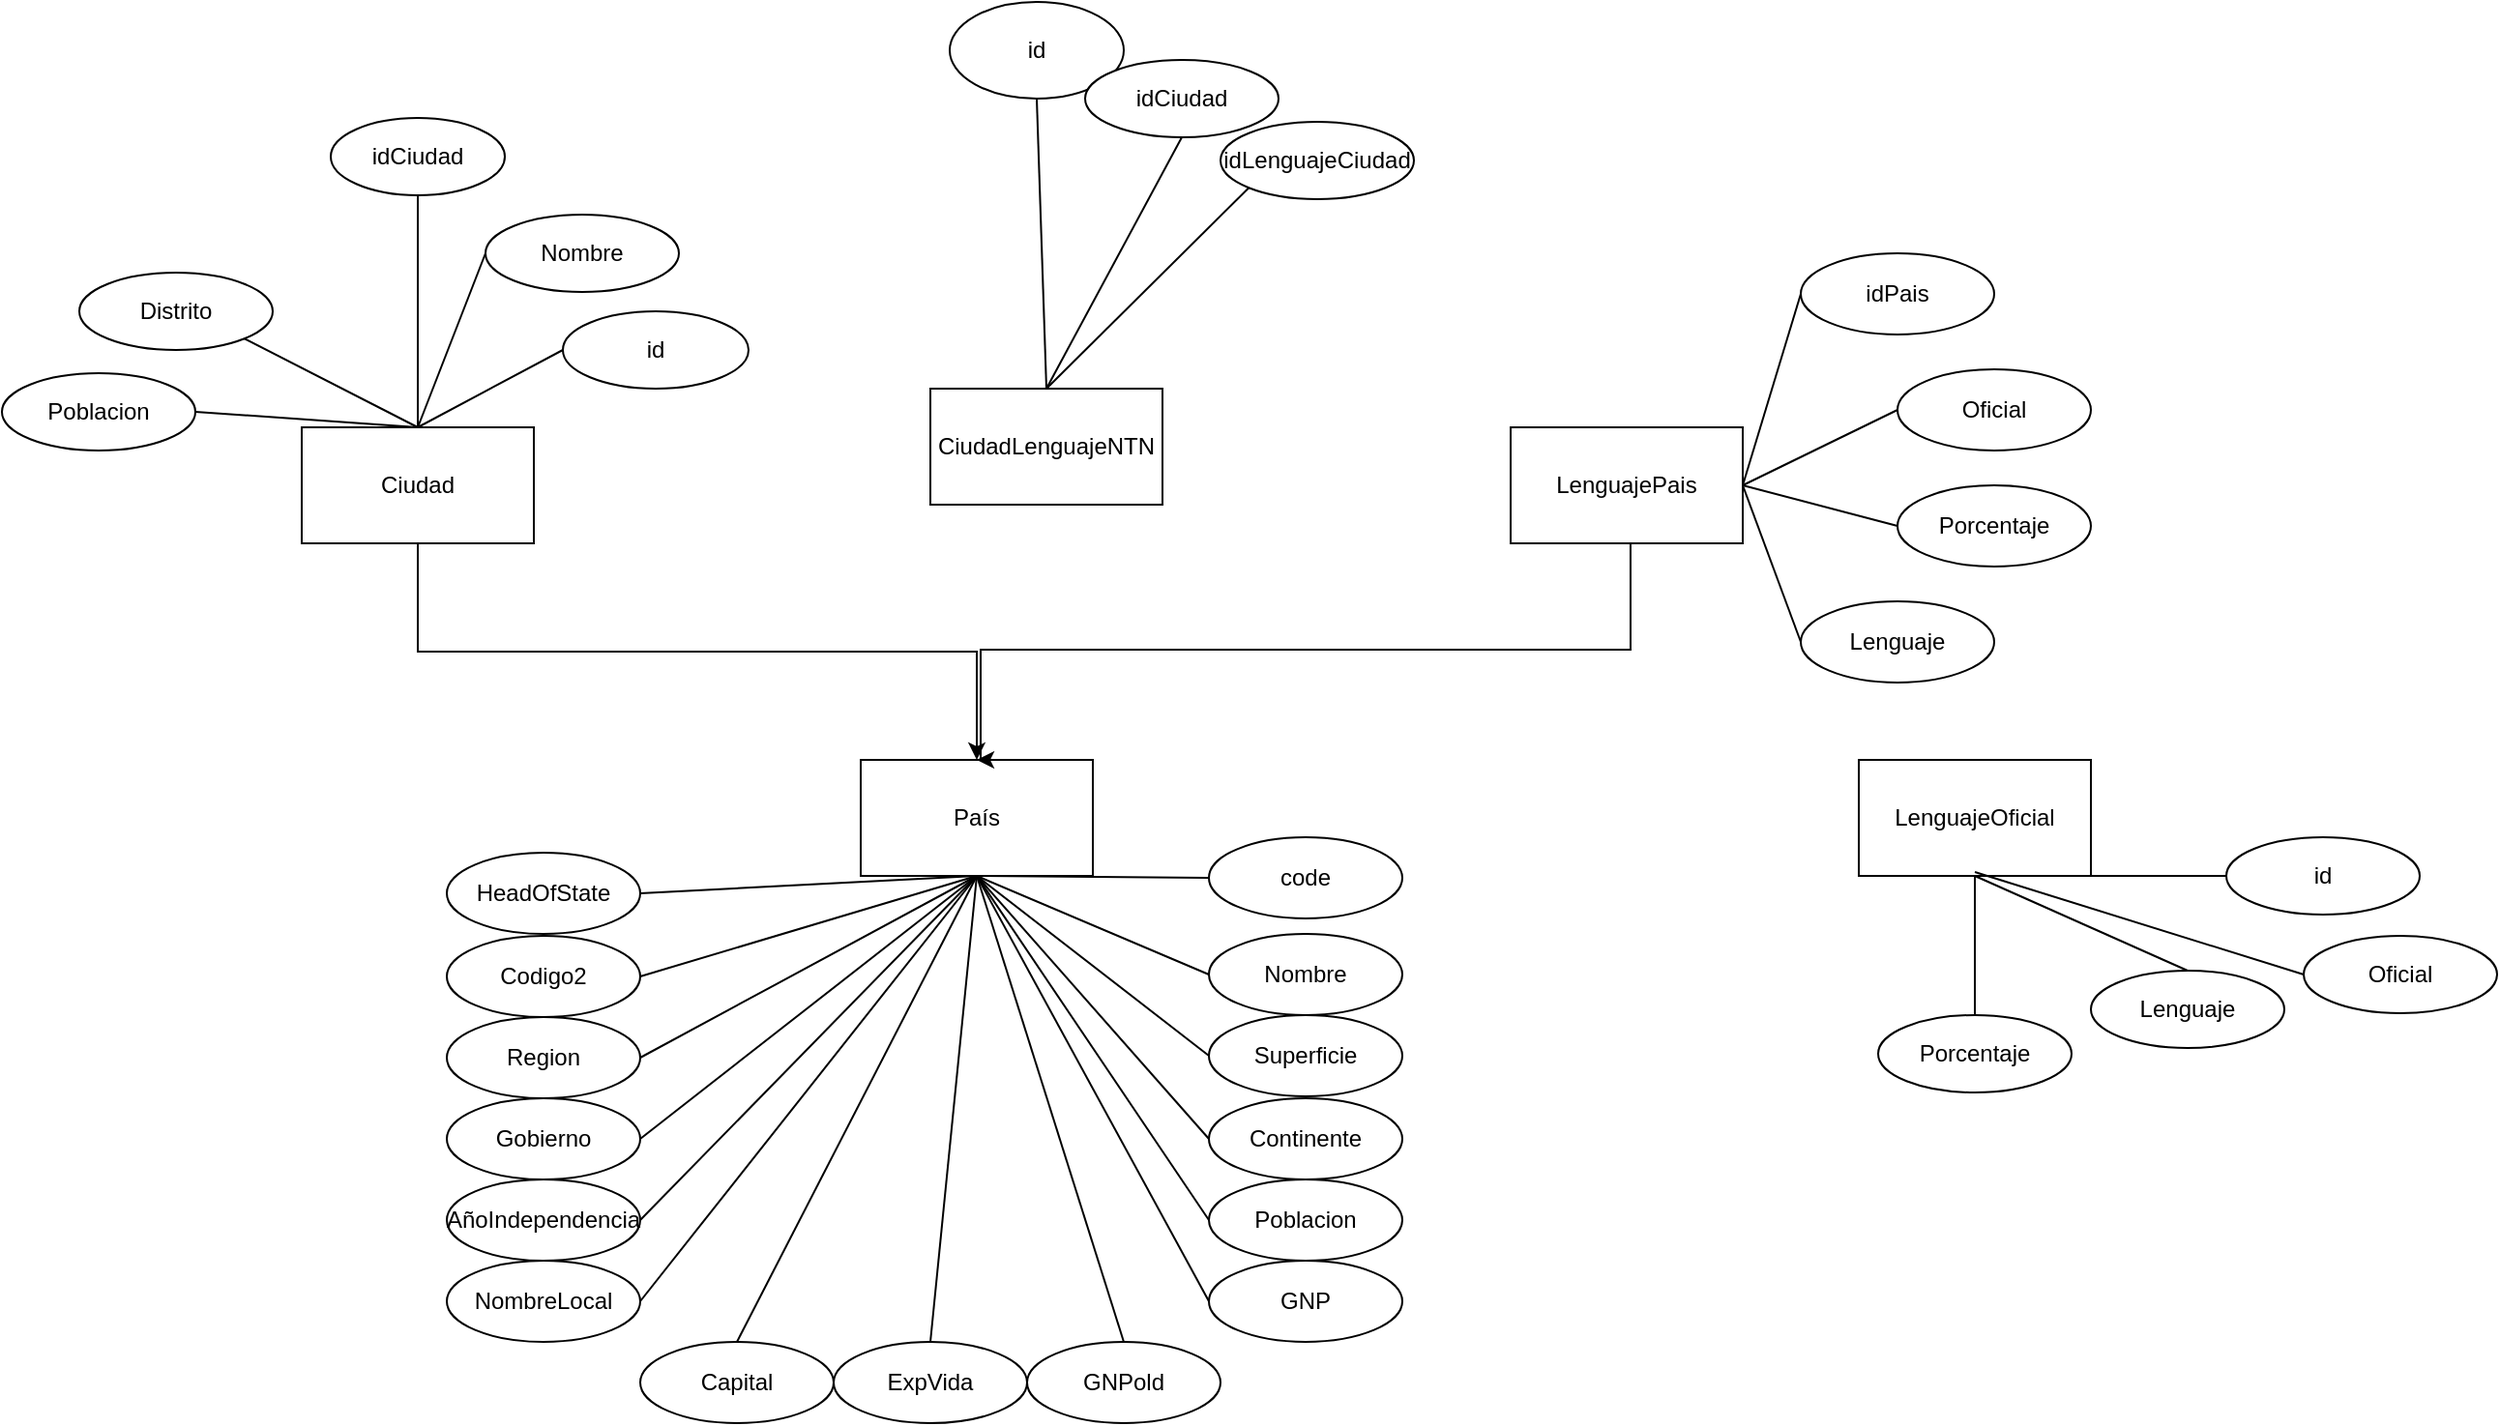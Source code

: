 <mxfile version="22.1.4" type="github">
  <diagram name="Página-1" id="QW3_HEI0pnz6f-6xpjjs">
    <mxGraphModel dx="1291" dy="1513" grid="1" gridSize="10" guides="1" tooltips="1" connect="1" arrows="1" fold="1" page="1" pageScale="1" pageWidth="1169" pageHeight="827" math="0" shadow="0">
      <root>
        <mxCell id="0" />
        <mxCell id="1" parent="0" />
        <mxCell id="LEDxgaxIy0SYVkINa124-1" value="País" style="rounded=0;whiteSpace=wrap;html=1;" parent="1" vertex="1">
          <mxGeometry x="474" y="242" width="120" height="60" as="geometry" />
        </mxCell>
        <mxCell id="LEDxgaxIy0SYVkINa124-55" style="edgeStyle=orthogonalEdgeStyle;rounded=0;orthogonalLoop=1;jettySize=auto;html=1;exitX=0.5;exitY=1;exitDx=0;exitDy=0;entryX=0.5;entryY=0;entryDx=0;entryDy=0;" parent="1" source="LEDxgaxIy0SYVkINa124-2" target="LEDxgaxIy0SYVkINa124-1" edge="1">
          <mxGeometry relative="1" as="geometry" />
        </mxCell>
        <mxCell id="LEDxgaxIy0SYVkINa124-2" value="Ciudad" style="rounded=0;whiteSpace=wrap;html=1;" parent="1" vertex="1">
          <mxGeometry x="185" y="70" width="120" height="60" as="geometry" />
        </mxCell>
        <mxCell id="nsaMhQy8s1WQ0L2lYG-B-9" style="edgeStyle=orthogonalEdgeStyle;rounded=0;orthogonalLoop=1;jettySize=auto;html=1;entryX=0.5;entryY=0;entryDx=0;entryDy=0;exitX=0.5;exitY=1;exitDx=0;exitDy=0;" edge="1" parent="1" target="LEDxgaxIy0SYVkINa124-1">
          <mxGeometry relative="1" as="geometry">
            <mxPoint x="871.98" y="125" as="sourcePoint" />
            <mxPoint x="535.98" y="237" as="targetPoint" />
            <Array as="points">
              <mxPoint x="872" y="185" />
              <mxPoint x="536" y="185" />
              <mxPoint x="536" y="242" />
            </Array>
          </mxGeometry>
        </mxCell>
        <mxCell id="LEDxgaxIy0SYVkINa124-3" value="LenguajePais" style="rounded=0;whiteSpace=wrap;html=1;" parent="1" vertex="1">
          <mxGeometry x="810" y="70" width="120" height="60" as="geometry" />
        </mxCell>
        <mxCell id="LEDxgaxIy0SYVkINa124-4" value="id" style="ellipse;whiteSpace=wrap;html=1;" parent="1" vertex="1">
          <mxGeometry x="320" y="10" width="96" height="40" as="geometry" />
        </mxCell>
        <mxCell id="LEDxgaxIy0SYVkINa124-5" value="Nombre" style="ellipse;whiteSpace=wrap;html=1;" parent="1" vertex="1">
          <mxGeometry x="280" y="-40" width="100" height="40" as="geometry" />
        </mxCell>
        <mxCell id="LEDxgaxIy0SYVkINa124-6" value="idCiudad" style="ellipse;whiteSpace=wrap;html=1;" parent="1" vertex="1">
          <mxGeometry x="200" y="-90" width="90" height="40" as="geometry" />
        </mxCell>
        <mxCell id="LEDxgaxIy0SYVkINa124-7" value="Distrito" style="ellipse;whiteSpace=wrap;html=1;" parent="1" vertex="1">
          <mxGeometry x="70" y="-10" width="100" height="40" as="geometry" />
        </mxCell>
        <mxCell id="LEDxgaxIy0SYVkINa124-8" value="Poblacion" style="ellipse;whiteSpace=wrap;html=1;" parent="1" vertex="1">
          <mxGeometry x="30" y="42" width="100" height="40" as="geometry" />
        </mxCell>
        <mxCell id="LEDxgaxIy0SYVkINa124-9" value="code" style="ellipse;whiteSpace=wrap;html=1;" parent="1" vertex="1">
          <mxGeometry x="654" y="282" width="100" height="42" as="geometry" />
        </mxCell>
        <mxCell id="LEDxgaxIy0SYVkINa124-10" value="Nombre" style="ellipse;whiteSpace=wrap;html=1;" parent="1" vertex="1">
          <mxGeometry x="654" y="332" width="100" height="42" as="geometry" />
        </mxCell>
        <mxCell id="LEDxgaxIy0SYVkINa124-11" value="Continente" style="ellipse;whiteSpace=wrap;html=1;" parent="1" vertex="1">
          <mxGeometry x="654" y="417" width="100" height="42" as="geometry" />
        </mxCell>
        <mxCell id="LEDxgaxIy0SYVkINa124-12" value="Region" style="ellipse;whiteSpace=wrap;html=1;" parent="1" vertex="1">
          <mxGeometry x="260" y="375" width="100" height="42" as="geometry" />
        </mxCell>
        <mxCell id="LEDxgaxIy0SYVkINa124-13" value="Superficie" style="ellipse;whiteSpace=wrap;html=1;" parent="1" vertex="1">
          <mxGeometry x="654" y="374" width="100" height="42" as="geometry" />
        </mxCell>
        <mxCell id="LEDxgaxIy0SYVkINa124-14" value="AñoIndependencia" style="ellipse;whiteSpace=wrap;html=1;" parent="1" vertex="1">
          <mxGeometry x="260" y="459" width="100" height="42" as="geometry" />
        </mxCell>
        <mxCell id="LEDxgaxIy0SYVkINa124-15" value="Poblacion" style="ellipse;whiteSpace=wrap;html=1;" parent="1" vertex="1">
          <mxGeometry x="654" y="459" width="100" height="42" as="geometry" />
        </mxCell>
        <mxCell id="LEDxgaxIy0SYVkINa124-16" value="ExpVida" style="ellipse;whiteSpace=wrap;html=1;" parent="1" vertex="1">
          <mxGeometry x="460" y="543" width="100" height="42" as="geometry" />
        </mxCell>
        <mxCell id="LEDxgaxIy0SYVkINa124-17" value="GNP" style="ellipse;whiteSpace=wrap;html=1;" parent="1" vertex="1">
          <mxGeometry x="654" y="501" width="100" height="42" as="geometry" />
        </mxCell>
        <mxCell id="LEDxgaxIy0SYVkINa124-18" value="GNPold" style="ellipse;whiteSpace=wrap;html=1;" parent="1" vertex="1">
          <mxGeometry x="560" y="543" width="100" height="42" as="geometry" />
        </mxCell>
        <mxCell id="LEDxgaxIy0SYVkINa124-19" value="NombreLocal" style="ellipse;whiteSpace=wrap;html=1;" parent="1" vertex="1">
          <mxGeometry x="260" y="501" width="100" height="42" as="geometry" />
        </mxCell>
        <mxCell id="LEDxgaxIy0SYVkINa124-20" value="Gobierno" style="ellipse;whiteSpace=wrap;html=1;" parent="1" vertex="1">
          <mxGeometry x="260" y="417" width="100" height="42" as="geometry" />
        </mxCell>
        <mxCell id="LEDxgaxIy0SYVkINa124-21" value="HeadOfState" style="ellipse;whiteSpace=wrap;html=1;" parent="1" vertex="1">
          <mxGeometry x="260" y="290" width="100" height="42" as="geometry" />
        </mxCell>
        <mxCell id="LEDxgaxIy0SYVkINa124-22" value="Capital" style="ellipse;whiteSpace=wrap;html=1;" parent="1" vertex="1">
          <mxGeometry x="360" y="543" width="100" height="42" as="geometry" />
        </mxCell>
        <mxCell id="LEDxgaxIy0SYVkINa124-23" value="Codigo2" style="ellipse;whiteSpace=wrap;html=1;" parent="1" vertex="1">
          <mxGeometry x="260" y="333" width="100" height="42" as="geometry" />
        </mxCell>
        <mxCell id="LEDxgaxIy0SYVkINa124-25" value="" style="endArrow=none;html=1;rounded=0;exitX=0.5;exitY=0;exitDx=0;exitDy=0;entryX=0;entryY=0.5;entryDx=0;entryDy=0;" parent="1" source="LEDxgaxIy0SYVkINa124-2" target="LEDxgaxIy0SYVkINa124-4" edge="1">
          <mxGeometry width="50" height="50" relative="1" as="geometry">
            <mxPoint x="340" y="150" as="sourcePoint" />
            <mxPoint x="390" y="100" as="targetPoint" />
          </mxGeometry>
        </mxCell>
        <mxCell id="LEDxgaxIy0SYVkINa124-26" value="" style="endArrow=none;html=1;rounded=0;exitX=0.5;exitY=0;exitDx=0;exitDy=0;entryX=0;entryY=0.5;entryDx=0;entryDy=0;" parent="1" source="LEDxgaxIy0SYVkINa124-2" target="LEDxgaxIy0SYVkINa124-5" edge="1">
          <mxGeometry width="50" height="50" relative="1" as="geometry">
            <mxPoint x="340" y="150" as="sourcePoint" />
            <mxPoint x="390" y="100" as="targetPoint" />
          </mxGeometry>
        </mxCell>
        <mxCell id="LEDxgaxIy0SYVkINa124-27" value="" style="endArrow=none;html=1;rounded=0;exitX=0.5;exitY=0;exitDx=0;exitDy=0;entryX=0.5;entryY=1;entryDx=0;entryDy=0;" parent="1" source="LEDxgaxIy0SYVkINa124-2" target="LEDxgaxIy0SYVkINa124-6" edge="1">
          <mxGeometry width="50" height="50" relative="1" as="geometry">
            <mxPoint x="340" y="150" as="sourcePoint" />
            <mxPoint x="390" y="100" as="targetPoint" />
          </mxGeometry>
        </mxCell>
        <mxCell id="LEDxgaxIy0SYVkINa124-28" value="" style="endArrow=none;html=1;rounded=0;exitX=1;exitY=1;exitDx=0;exitDy=0;entryX=0.5;entryY=0;entryDx=0;entryDy=0;" parent="1" source="LEDxgaxIy0SYVkINa124-7" target="LEDxgaxIy0SYVkINa124-2" edge="1">
          <mxGeometry width="50" height="50" relative="1" as="geometry">
            <mxPoint x="340" y="150" as="sourcePoint" />
            <mxPoint x="390" y="100" as="targetPoint" />
          </mxGeometry>
        </mxCell>
        <mxCell id="LEDxgaxIy0SYVkINa124-29" value="" style="endArrow=none;html=1;rounded=0;exitX=1;exitY=0.5;exitDx=0;exitDy=0;entryX=0.5;entryY=0;entryDx=0;entryDy=0;" parent="1" source="LEDxgaxIy0SYVkINa124-8" target="LEDxgaxIy0SYVkINa124-2" edge="1">
          <mxGeometry width="50" height="50" relative="1" as="geometry">
            <mxPoint x="340" y="150" as="sourcePoint" />
            <mxPoint x="390" y="100" as="targetPoint" />
          </mxGeometry>
        </mxCell>
        <mxCell id="LEDxgaxIy0SYVkINa124-32" value="" style="endArrow=none;html=1;rounded=0;exitX=1;exitY=0.5;exitDx=0;exitDy=0;entryX=0.5;entryY=1;entryDx=0;entryDy=0;" parent="1" source="LEDxgaxIy0SYVkINa124-21" target="LEDxgaxIy0SYVkINa124-1" edge="1">
          <mxGeometry width="50" height="50" relative="1" as="geometry">
            <mxPoint x="350" y="360" as="sourcePoint" />
            <mxPoint x="400" y="310" as="targetPoint" />
          </mxGeometry>
        </mxCell>
        <mxCell id="LEDxgaxIy0SYVkINa124-33" value="" style="endArrow=none;html=1;rounded=0;exitX=0.5;exitY=0;exitDx=0;exitDy=0;entryX=0.5;entryY=1;entryDx=0;entryDy=0;" parent="1" source="LEDxgaxIy0SYVkINa124-16" target="LEDxgaxIy0SYVkINa124-1" edge="1">
          <mxGeometry width="50" height="50" relative="1" as="geometry">
            <mxPoint x="520" y="460" as="sourcePoint" />
            <mxPoint x="570" y="410" as="targetPoint" />
          </mxGeometry>
        </mxCell>
        <mxCell id="LEDxgaxIy0SYVkINa124-34" value="" style="endArrow=none;html=1;rounded=0;entryX=0;entryY=0.5;entryDx=0;entryDy=0;exitX=0.5;exitY=1;exitDx=0;exitDy=0;" parent="1" source="LEDxgaxIy0SYVkINa124-1" target="LEDxgaxIy0SYVkINa124-9" edge="1">
          <mxGeometry width="50" height="50" relative="1" as="geometry">
            <mxPoint x="520" y="460" as="sourcePoint" />
            <mxPoint x="570" y="410" as="targetPoint" />
          </mxGeometry>
        </mxCell>
        <mxCell id="LEDxgaxIy0SYVkINa124-35" value="" style="endArrow=none;html=1;rounded=0;exitX=0.5;exitY=0;exitDx=0;exitDy=0;entryX=0.5;entryY=1;entryDx=0;entryDy=0;" parent="1" source="LEDxgaxIy0SYVkINa124-22" target="LEDxgaxIy0SYVkINa124-1" edge="1">
          <mxGeometry width="50" height="50" relative="1" as="geometry">
            <mxPoint x="520" y="460" as="sourcePoint" />
            <mxPoint x="570" y="410" as="targetPoint" />
          </mxGeometry>
        </mxCell>
        <mxCell id="LEDxgaxIy0SYVkINa124-36" value="" style="endArrow=none;html=1;rounded=0;entryX=0.5;entryY=0;entryDx=0;entryDy=0;exitX=0.5;exitY=1;exitDx=0;exitDy=0;" parent="1" source="LEDxgaxIy0SYVkINa124-1" target="LEDxgaxIy0SYVkINa124-18" edge="1">
          <mxGeometry width="50" height="50" relative="1" as="geometry">
            <mxPoint x="520" y="460" as="sourcePoint" />
            <mxPoint x="570" y="470" as="targetPoint" />
          </mxGeometry>
        </mxCell>
        <mxCell id="LEDxgaxIy0SYVkINa124-37" value="" style="endArrow=none;html=1;rounded=0;exitX=0;exitY=0.5;exitDx=0;exitDy=0;entryX=0.5;entryY=1;entryDx=0;entryDy=0;" parent="1" source="LEDxgaxIy0SYVkINa124-17" target="LEDxgaxIy0SYVkINa124-1" edge="1">
          <mxGeometry width="50" height="50" relative="1" as="geometry">
            <mxPoint x="520" y="460" as="sourcePoint" />
            <mxPoint x="570" y="410" as="targetPoint" />
          </mxGeometry>
        </mxCell>
        <mxCell id="LEDxgaxIy0SYVkINa124-38" value="" style="endArrow=none;html=1;rounded=0;exitX=0;exitY=0.5;exitDx=0;exitDy=0;entryX=0.5;entryY=1;entryDx=0;entryDy=0;" parent="1" source="LEDxgaxIy0SYVkINa124-15" target="LEDxgaxIy0SYVkINa124-1" edge="1">
          <mxGeometry width="50" height="50" relative="1" as="geometry">
            <mxPoint x="520" y="460" as="sourcePoint" />
            <mxPoint x="480" y="370" as="targetPoint" />
          </mxGeometry>
        </mxCell>
        <mxCell id="LEDxgaxIy0SYVkINa124-39" value="" style="endArrow=none;html=1;rounded=0;exitX=0;exitY=0.5;exitDx=0;exitDy=0;entryX=0.5;entryY=1;entryDx=0;entryDy=0;" parent="1" source="LEDxgaxIy0SYVkINa124-11" target="LEDxgaxIy0SYVkINa124-1" edge="1">
          <mxGeometry width="50" height="50" relative="1" as="geometry">
            <mxPoint x="520" y="460" as="sourcePoint" />
            <mxPoint x="570" y="410" as="targetPoint" />
          </mxGeometry>
        </mxCell>
        <mxCell id="LEDxgaxIy0SYVkINa124-40" value="" style="endArrow=none;html=1;rounded=0;exitX=1;exitY=0.5;exitDx=0;exitDy=0;entryX=0.5;entryY=1;entryDx=0;entryDy=0;" parent="1" source="LEDxgaxIy0SYVkINa124-19" target="LEDxgaxIy0SYVkINa124-1" edge="1">
          <mxGeometry width="50" height="50" relative="1" as="geometry">
            <mxPoint x="520" y="460" as="sourcePoint" />
            <mxPoint x="570" y="410" as="targetPoint" />
          </mxGeometry>
        </mxCell>
        <mxCell id="LEDxgaxIy0SYVkINa124-41" value="" style="endArrow=none;html=1;rounded=0;exitX=1;exitY=0.5;exitDx=0;exitDy=0;entryX=0.5;entryY=1;entryDx=0;entryDy=0;" parent="1" source="LEDxgaxIy0SYVkINa124-14" target="LEDxgaxIy0SYVkINa124-1" edge="1">
          <mxGeometry width="50" height="50" relative="1" as="geometry">
            <mxPoint x="520" y="460" as="sourcePoint" />
            <mxPoint x="440" y="280" as="targetPoint" />
          </mxGeometry>
        </mxCell>
        <mxCell id="LEDxgaxIy0SYVkINa124-42" value="" style="endArrow=none;html=1;rounded=0;exitX=1;exitY=0.5;exitDx=0;exitDy=0;entryX=0.5;entryY=1;entryDx=0;entryDy=0;" parent="1" source="LEDxgaxIy0SYVkINa124-20" target="LEDxgaxIy0SYVkINa124-1" edge="1">
          <mxGeometry width="50" height="50" relative="1" as="geometry">
            <mxPoint x="520" y="460" as="sourcePoint" />
            <mxPoint x="570" y="410" as="targetPoint" />
          </mxGeometry>
        </mxCell>
        <mxCell id="LEDxgaxIy0SYVkINa124-43" value="" style="endArrow=none;html=1;rounded=0;exitX=1;exitY=0.5;exitDx=0;exitDy=0;entryX=0.5;entryY=1;entryDx=0;entryDy=0;" parent="1" source="LEDxgaxIy0SYVkINa124-12" target="LEDxgaxIy0SYVkINa124-1" edge="1">
          <mxGeometry width="50" height="50" relative="1" as="geometry">
            <mxPoint x="520" y="460" as="sourcePoint" />
            <mxPoint x="480" y="350" as="targetPoint" />
          </mxGeometry>
        </mxCell>
        <mxCell id="LEDxgaxIy0SYVkINa124-44" value="" style="endArrow=none;html=1;rounded=0;exitX=1;exitY=0.5;exitDx=0;exitDy=0;entryX=0.5;entryY=1;entryDx=0;entryDy=0;" parent="1" source="LEDxgaxIy0SYVkINa124-23" target="LEDxgaxIy0SYVkINa124-1" edge="1">
          <mxGeometry width="50" height="50" relative="1" as="geometry">
            <mxPoint x="520" y="460" as="sourcePoint" />
            <mxPoint x="570" y="410" as="targetPoint" />
          </mxGeometry>
        </mxCell>
        <mxCell id="LEDxgaxIy0SYVkINa124-45" value="" style="endArrow=none;html=1;rounded=0;exitX=0;exitY=0.5;exitDx=0;exitDy=0;entryX=0.5;entryY=1;entryDx=0;entryDy=0;" parent="1" source="LEDxgaxIy0SYVkINa124-13" target="LEDxgaxIy0SYVkINa124-1" edge="1">
          <mxGeometry width="50" height="50" relative="1" as="geometry">
            <mxPoint x="520" y="460" as="sourcePoint" />
            <mxPoint x="570" y="410" as="targetPoint" />
          </mxGeometry>
        </mxCell>
        <mxCell id="LEDxgaxIy0SYVkINa124-46" value="" style="endArrow=none;html=1;rounded=0;exitX=0;exitY=0.5;exitDx=0;exitDy=0;entryX=0.5;entryY=1;entryDx=0;entryDy=0;" parent="1" source="LEDxgaxIy0SYVkINa124-10" target="LEDxgaxIy0SYVkINa124-1" edge="1">
          <mxGeometry width="50" height="50" relative="1" as="geometry">
            <mxPoint x="520" y="460" as="sourcePoint" />
            <mxPoint x="570" y="410" as="targetPoint" />
          </mxGeometry>
        </mxCell>
        <mxCell id="LEDxgaxIy0SYVkINa124-47" value="idPais" style="ellipse;whiteSpace=wrap;html=1;" parent="1" vertex="1">
          <mxGeometry x="960" y="-20" width="100" height="42" as="geometry" />
        </mxCell>
        <mxCell id="LEDxgaxIy0SYVkINa124-48" value="Lenguaje" style="ellipse;whiteSpace=wrap;html=1;" parent="1" vertex="1">
          <mxGeometry x="960" y="160" width="100" height="42" as="geometry" />
        </mxCell>
        <mxCell id="LEDxgaxIy0SYVkINa124-49" value="Oficial" style="ellipse;whiteSpace=wrap;html=1;" parent="1" vertex="1">
          <mxGeometry x="1010" y="40" width="100" height="42" as="geometry" />
        </mxCell>
        <mxCell id="LEDxgaxIy0SYVkINa124-50" value="Porcentaje" style="ellipse;whiteSpace=wrap;html=1;" parent="1" vertex="1">
          <mxGeometry x="1010" y="100" width="100" height="42" as="geometry" />
        </mxCell>
        <mxCell id="LEDxgaxIy0SYVkINa124-51" value="" style="endArrow=none;html=1;rounded=0;exitX=0;exitY=0.5;exitDx=0;exitDy=0;entryX=1;entryY=0.5;entryDx=0;entryDy=0;" parent="1" source="LEDxgaxIy0SYVkINa124-48" target="LEDxgaxIy0SYVkINa124-3" edge="1">
          <mxGeometry width="50" height="50" relative="1" as="geometry">
            <mxPoint x="810" y="130" as="sourcePoint" />
            <mxPoint x="860" y="80" as="targetPoint" />
          </mxGeometry>
        </mxCell>
        <mxCell id="LEDxgaxIy0SYVkINa124-52" value="" style="endArrow=none;html=1;rounded=0;exitX=0;exitY=0.5;exitDx=0;exitDy=0;entryX=1;entryY=0.5;entryDx=0;entryDy=0;" parent="1" source="LEDxgaxIy0SYVkINa124-50" target="LEDxgaxIy0SYVkINa124-3" edge="1">
          <mxGeometry width="50" height="50" relative="1" as="geometry">
            <mxPoint x="810" y="130" as="sourcePoint" />
            <mxPoint x="860" y="80" as="targetPoint" />
          </mxGeometry>
        </mxCell>
        <mxCell id="LEDxgaxIy0SYVkINa124-53" value="" style="endArrow=none;html=1;rounded=0;entryX=0;entryY=0.5;entryDx=0;entryDy=0;exitX=1;exitY=0.5;exitDx=0;exitDy=0;" parent="1" source="LEDxgaxIy0SYVkINa124-3" target="LEDxgaxIy0SYVkINa124-49" edge="1">
          <mxGeometry width="50" height="50" relative="1" as="geometry">
            <mxPoint x="810" y="130" as="sourcePoint" />
            <mxPoint x="860" y="80" as="targetPoint" />
          </mxGeometry>
        </mxCell>
        <mxCell id="LEDxgaxIy0SYVkINa124-54" value="" style="endArrow=none;html=1;rounded=0;entryX=0;entryY=0.5;entryDx=0;entryDy=0;exitX=1;exitY=0.5;exitDx=0;exitDy=0;" parent="1" source="LEDxgaxIy0SYVkINa124-3" target="LEDxgaxIy0SYVkINa124-47" edge="1">
          <mxGeometry width="50" height="50" relative="1" as="geometry">
            <mxPoint x="810" y="130" as="sourcePoint" />
            <mxPoint x="860" y="80" as="targetPoint" />
          </mxGeometry>
        </mxCell>
        <mxCell id="LEDxgaxIy0SYVkINa124-57" value="CiudadLenguajeNTN" style="rounded=0;whiteSpace=wrap;html=1;" parent="1" vertex="1">
          <mxGeometry x="510" y="50" width="120" height="60" as="geometry" />
        </mxCell>
        <mxCell id="LEDxgaxIy0SYVkINa124-61" value="id" style="ellipse;whiteSpace=wrap;html=1;" parent="1" vertex="1">
          <mxGeometry x="520" y="-150" width="90" height="50" as="geometry" />
        </mxCell>
        <mxCell id="LEDxgaxIy0SYVkINa124-62" value="idCiudad" style="ellipse;whiteSpace=wrap;html=1;" parent="1" vertex="1">
          <mxGeometry x="590" y="-120" width="100" height="40" as="geometry" />
        </mxCell>
        <mxCell id="LEDxgaxIy0SYVkINa124-63" value="idLenguajeCiudad" style="ellipse;whiteSpace=wrap;html=1;" parent="1" vertex="1">
          <mxGeometry x="660" y="-88" width="100" height="40" as="geometry" />
        </mxCell>
        <mxCell id="nsaMhQy8s1WQ0L2lYG-B-1" value="" style="endArrow=none;html=1;rounded=0;exitX=0.5;exitY=0;exitDx=0;exitDy=0;entryX=0.5;entryY=1;entryDx=0;entryDy=0;" edge="1" parent="1" source="LEDxgaxIy0SYVkINa124-57" target="LEDxgaxIy0SYVkINa124-61">
          <mxGeometry width="50" height="50" relative="1" as="geometry">
            <mxPoint x="550" y="-20" as="sourcePoint" />
            <mxPoint x="600" y="-70" as="targetPoint" />
          </mxGeometry>
        </mxCell>
        <mxCell id="nsaMhQy8s1WQ0L2lYG-B-2" value="" style="endArrow=none;html=1;rounded=0;entryX=0.5;entryY=1;entryDx=0;entryDy=0;exitX=0.5;exitY=0;exitDx=0;exitDy=0;" edge="1" parent="1" source="LEDxgaxIy0SYVkINa124-57" target="LEDxgaxIy0SYVkINa124-62">
          <mxGeometry width="50" height="50" relative="1" as="geometry">
            <mxPoint x="550" y="-20" as="sourcePoint" />
            <mxPoint x="600" y="-70" as="targetPoint" />
          </mxGeometry>
        </mxCell>
        <mxCell id="nsaMhQy8s1WQ0L2lYG-B-3" value="" style="endArrow=none;html=1;rounded=0;exitX=0.5;exitY=0;exitDx=0;exitDy=0;entryX=0;entryY=1;entryDx=0;entryDy=0;" edge="1" parent="1" source="LEDxgaxIy0SYVkINa124-57" target="LEDxgaxIy0SYVkINa124-63">
          <mxGeometry width="50" height="50" relative="1" as="geometry">
            <mxPoint x="550" y="-20" as="sourcePoint" />
            <mxPoint x="600" y="-70" as="targetPoint" />
          </mxGeometry>
        </mxCell>
        <mxCell id="nsaMhQy8s1WQ0L2lYG-B-4" value="LenguajeOficial" style="rounded=0;whiteSpace=wrap;html=1;" vertex="1" parent="1">
          <mxGeometry x="990" y="242" width="120" height="60" as="geometry" />
        </mxCell>
        <mxCell id="nsaMhQy8s1WQ0L2lYG-B-5" value="id" style="ellipse;whiteSpace=wrap;html=1;" vertex="1" parent="1">
          <mxGeometry x="1180" y="282" width="100" height="40" as="geometry" />
        </mxCell>
        <mxCell id="nsaMhQy8s1WQ0L2lYG-B-6" value="Oficial" style="ellipse;whiteSpace=wrap;html=1;" vertex="1" parent="1">
          <mxGeometry x="1220" y="333" width="100" height="40" as="geometry" />
        </mxCell>
        <mxCell id="nsaMhQy8s1WQ0L2lYG-B-7" value="Lenguaje" style="ellipse;whiteSpace=wrap;html=1;" vertex="1" parent="1">
          <mxGeometry x="1110" y="351" width="100" height="40" as="geometry" />
        </mxCell>
        <mxCell id="nsaMhQy8s1WQ0L2lYG-B-13" value="Porcentaje" style="ellipse;whiteSpace=wrap;html=1;" vertex="1" parent="1">
          <mxGeometry x="1000" y="374" width="100" height="40" as="geometry" />
        </mxCell>
        <mxCell id="nsaMhQy8s1WQ0L2lYG-B-14" value="" style="endArrow=none;html=1;rounded=0;exitX=0.5;exitY=0;exitDx=0;exitDy=0;entryX=0.5;entryY=1;entryDx=0;entryDy=0;" edge="1" parent="1" source="nsaMhQy8s1WQ0L2lYG-B-13" target="nsaMhQy8s1WQ0L2lYG-B-4">
          <mxGeometry width="50" height="50" relative="1" as="geometry">
            <mxPoint x="950" y="340" as="sourcePoint" />
            <mxPoint x="1000" y="290" as="targetPoint" />
          </mxGeometry>
        </mxCell>
        <mxCell id="nsaMhQy8s1WQ0L2lYG-B-15" value="" style="endArrow=none;html=1;rounded=0;exitX=0.5;exitY=0;exitDx=0;exitDy=0;entryX=0.5;entryY=1;entryDx=0;entryDy=0;" edge="1" parent="1" source="nsaMhQy8s1WQ0L2lYG-B-7" target="nsaMhQy8s1WQ0L2lYG-B-4">
          <mxGeometry width="50" height="50" relative="1" as="geometry">
            <mxPoint x="950" y="340" as="sourcePoint" />
            <mxPoint x="1000" y="290" as="targetPoint" />
          </mxGeometry>
        </mxCell>
        <mxCell id="nsaMhQy8s1WQ0L2lYG-B-16" value="" style="endArrow=none;html=1;rounded=0;exitX=0;exitY=0.5;exitDx=0;exitDy=0;" edge="1" parent="1" source="nsaMhQy8s1WQ0L2lYG-B-6">
          <mxGeometry width="50" height="50" relative="1" as="geometry">
            <mxPoint x="950" y="340" as="sourcePoint" />
            <mxPoint x="1050" y="300" as="targetPoint" />
          </mxGeometry>
        </mxCell>
        <mxCell id="nsaMhQy8s1WQ0L2lYG-B-17" value="" style="endArrow=none;html=1;rounded=0;exitX=0;exitY=0.5;exitDx=0;exitDy=0;entryX=0.5;entryY=1;entryDx=0;entryDy=0;" edge="1" parent="1" source="nsaMhQy8s1WQ0L2lYG-B-5" target="nsaMhQy8s1WQ0L2lYG-B-4">
          <mxGeometry width="50" height="50" relative="1" as="geometry">
            <mxPoint x="950" y="340" as="sourcePoint" />
            <mxPoint x="1000" y="290" as="targetPoint" />
          </mxGeometry>
        </mxCell>
      </root>
    </mxGraphModel>
  </diagram>
</mxfile>
